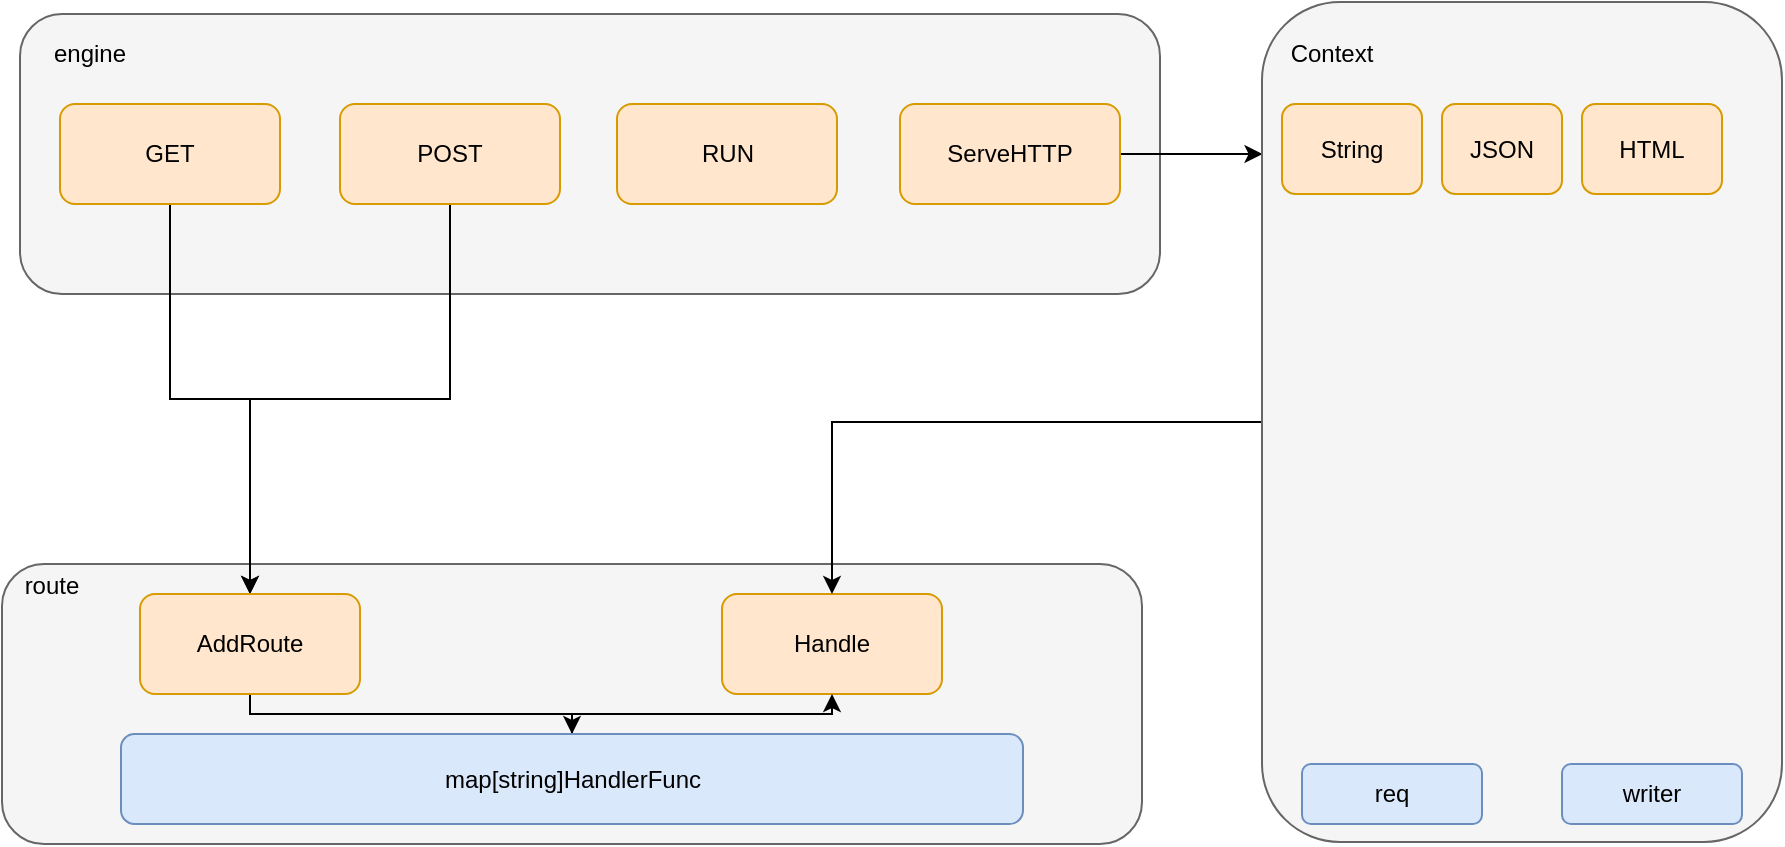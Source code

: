 <mxfile version="20.3.0" type="device"><diagram id="CXnnbWIATT8CecLbNTn9" name="第 1 页"><mxGraphModel dx="1301" dy="960" grid="1" gridSize="10" guides="1" tooltips="1" connect="1" arrows="1" fold="1" page="1" pageScale="1" pageWidth="827" pageHeight="1169" math="0" shadow="0"><root><mxCell id="0"/><mxCell id="1" parent="0"/><mxCell id="TQOSToCV3SKkHZUxBrdg-7" value="" style="rounded=1;whiteSpace=wrap;html=1;fillColor=#f5f5f5;strokeColor=#666666;fontColor=#333333;" vertex="1" parent="1"><mxGeometry x="120" y="445" width="570" height="140" as="geometry"/></mxCell><mxCell id="TQOSToCV3SKkHZUxBrdg-1" value="" style="rounded=1;whiteSpace=wrap;html=1;fillColor=#f5f5f5;strokeColor=#666666;fontColor=#333333;" vertex="1" parent="1"><mxGeometry x="129" y="170" width="570" height="140" as="geometry"/></mxCell><mxCell id="TQOSToCV3SKkHZUxBrdg-14" style="edgeStyle=orthogonalEdgeStyle;rounded=0;orthogonalLoop=1;jettySize=auto;html=1;entryX=0.5;entryY=0;entryDx=0;entryDy=0;" edge="1" parent="1" source="TQOSToCV3SKkHZUxBrdg-2" target="TQOSToCV3SKkHZUxBrdg-8"><mxGeometry relative="1" as="geometry"/></mxCell><mxCell id="TQOSToCV3SKkHZUxBrdg-2" value="GET" style="rounded=1;whiteSpace=wrap;html=1;fillColor=#ffe6cc;strokeColor=#d79b00;" vertex="1" parent="1"><mxGeometry x="149" y="215" width="110" height="50" as="geometry"/></mxCell><mxCell id="TQOSToCV3SKkHZUxBrdg-15" style="edgeStyle=orthogonalEdgeStyle;rounded=0;orthogonalLoop=1;jettySize=auto;html=1;entryX=0.5;entryY=0;entryDx=0;entryDy=0;" edge="1" parent="1" source="TQOSToCV3SKkHZUxBrdg-3" target="TQOSToCV3SKkHZUxBrdg-8"><mxGeometry relative="1" as="geometry"/></mxCell><mxCell id="TQOSToCV3SKkHZUxBrdg-3" value="POST" style="rounded=1;whiteSpace=wrap;html=1;fillColor=#ffe6cc;strokeColor=#d79b00;" vertex="1" parent="1"><mxGeometry x="289" y="215" width="110" height="50" as="geometry"/></mxCell><mxCell id="TQOSToCV3SKkHZUxBrdg-4" value="RUN" style="rounded=1;whiteSpace=wrap;html=1;fillColor=#ffe6cc;strokeColor=#d79b00;" vertex="1" parent="1"><mxGeometry x="427.5" y="215" width="110" height="50" as="geometry"/></mxCell><mxCell id="TQOSToCV3SKkHZUxBrdg-29" style="edgeStyle=orthogonalEdgeStyle;rounded=0;orthogonalLoop=1;jettySize=auto;html=1;entryX=0.001;entryY=0.181;entryDx=0;entryDy=0;entryPerimeter=0;" edge="1" parent="1" source="TQOSToCV3SKkHZUxBrdg-5" target="TQOSToCV3SKkHZUxBrdg-22"><mxGeometry relative="1" as="geometry"/></mxCell><mxCell id="TQOSToCV3SKkHZUxBrdg-5" value="ServeHTTP" style="rounded=1;whiteSpace=wrap;html=1;fillColor=#ffe6cc;strokeColor=#d79b00;" vertex="1" parent="1"><mxGeometry x="569" y="215" width="110" height="50" as="geometry"/></mxCell><mxCell id="TQOSToCV3SKkHZUxBrdg-6" value="engine" style="text;html=1;strokeColor=none;fillColor=none;align=center;verticalAlign=middle;whiteSpace=wrap;rounded=0;" vertex="1" parent="1"><mxGeometry x="139" y="180" width="50" height="20" as="geometry"/></mxCell><mxCell id="TQOSToCV3SKkHZUxBrdg-20" style="edgeStyle=orthogonalEdgeStyle;rounded=0;orthogonalLoop=1;jettySize=auto;html=1;" edge="1" parent="1" source="TQOSToCV3SKkHZUxBrdg-8" target="TQOSToCV3SKkHZUxBrdg-10"><mxGeometry relative="1" as="geometry"><Array as="points"><mxPoint x="244" y="520"/><mxPoint x="405" y="520"/></Array></mxGeometry></mxCell><mxCell id="TQOSToCV3SKkHZUxBrdg-8" value="AddRoute" style="rounded=1;whiteSpace=wrap;html=1;fillColor=#ffe6cc;strokeColor=#d79b00;" vertex="1" parent="1"><mxGeometry x="189" y="460" width="110" height="50" as="geometry"/></mxCell><mxCell id="TQOSToCV3SKkHZUxBrdg-9" value="Handle" style="rounded=1;whiteSpace=wrap;html=1;fillColor=#ffe6cc;strokeColor=#d79b00;" vertex="1" parent="1"><mxGeometry x="480" y="460" width="110" height="50" as="geometry"/></mxCell><mxCell id="TQOSToCV3SKkHZUxBrdg-12" style="edgeStyle=orthogonalEdgeStyle;rounded=0;orthogonalLoop=1;jettySize=auto;html=1;" edge="1" parent="1" source="TQOSToCV3SKkHZUxBrdg-10" target="TQOSToCV3SKkHZUxBrdg-9"><mxGeometry relative="1" as="geometry"><Array as="points"><mxPoint x="405" y="520"/><mxPoint x="535" y="520"/></Array></mxGeometry></mxCell><mxCell id="TQOSToCV3SKkHZUxBrdg-10" value="map[string]HandlerFunc" style="rounded=1;whiteSpace=wrap;html=1;fillColor=#dae8fc;strokeColor=#6c8ebf;" vertex="1" parent="1"><mxGeometry x="179.5" y="530" width="451" height="45" as="geometry"/></mxCell><mxCell id="TQOSToCV3SKkHZUxBrdg-13" value="route" style="text;html=1;strokeColor=none;fillColor=none;align=center;verticalAlign=middle;whiteSpace=wrap;rounded=0;" vertex="1" parent="1"><mxGeometry x="120" y="446" width="50" height="20" as="geometry"/></mxCell><mxCell id="TQOSToCV3SKkHZUxBrdg-30" style="edgeStyle=orthogonalEdgeStyle;rounded=0;orthogonalLoop=1;jettySize=auto;html=1;entryX=0.5;entryY=0;entryDx=0;entryDy=0;" edge="1" parent="1" source="TQOSToCV3SKkHZUxBrdg-22" target="TQOSToCV3SKkHZUxBrdg-9"><mxGeometry relative="1" as="geometry"/></mxCell><mxCell id="TQOSToCV3SKkHZUxBrdg-22" value="" style="rounded=1;whiteSpace=wrap;html=1;fillColor=#f5f5f5;strokeColor=#666666;fontColor=#333333;" vertex="1" parent="1"><mxGeometry x="750" y="164" width="260" height="420" as="geometry"/></mxCell><mxCell id="TQOSToCV3SKkHZUxBrdg-23" value="writer" style="rounded=1;whiteSpace=wrap;html=1;fillColor=#dae8fc;strokeColor=#6c8ebf;" vertex="1" parent="1"><mxGeometry x="900" y="545" width="90" height="30" as="geometry"/></mxCell><mxCell id="TQOSToCV3SKkHZUxBrdg-24" value="req" style="rounded=1;whiteSpace=wrap;html=1;fillColor=#dae8fc;strokeColor=#6c8ebf;" vertex="1" parent="1"><mxGeometry x="770" y="545" width="90" height="30" as="geometry"/></mxCell><mxCell id="TQOSToCV3SKkHZUxBrdg-25" value="String" style="rounded=1;whiteSpace=wrap;html=1;fillColor=#ffe6cc;strokeColor=#d79b00;" vertex="1" parent="1"><mxGeometry x="760" y="215" width="70" height="45" as="geometry"/></mxCell><mxCell id="TQOSToCV3SKkHZUxBrdg-26" value="JSON" style="rounded=1;whiteSpace=wrap;html=1;fillColor=#ffe6cc;strokeColor=#d79b00;" vertex="1" parent="1"><mxGeometry x="840" y="215" width="60" height="45" as="geometry"/></mxCell><mxCell id="TQOSToCV3SKkHZUxBrdg-27" value="HTML" style="rounded=1;whiteSpace=wrap;html=1;fillColor=#ffe6cc;strokeColor=#d79b00;" vertex="1" parent="1"><mxGeometry x="910" y="215" width="70" height="45" as="geometry"/></mxCell><mxCell id="TQOSToCV3SKkHZUxBrdg-28" value="Context" style="text;html=1;strokeColor=none;fillColor=none;align=center;verticalAlign=middle;whiteSpace=wrap;rounded=0;" vertex="1" parent="1"><mxGeometry x="760" y="180" width="50" height="20" as="geometry"/></mxCell></root></mxGraphModel></diagram></mxfile>